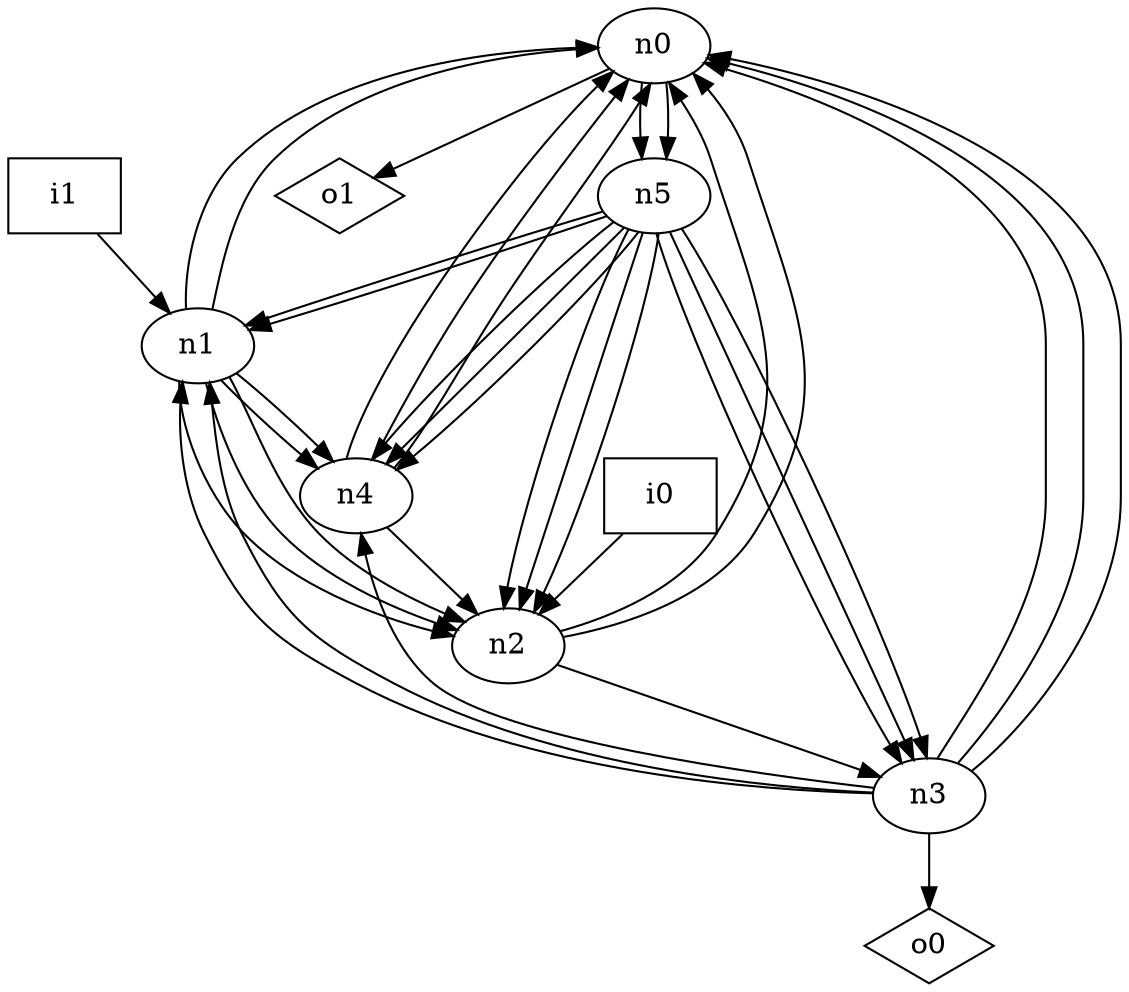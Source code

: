 digraph G {
n0 [label="n0"];
n1 [label="n1"];
n2 [label="n2"];
n3 [label="n3"];
n4 [label="n4"];
n5 [label="n5"];
n6 [label="i0",shape="box"];
n7 [label="i1",shape="box"];
n8 [label="o0",shape="diamond"];
n9 [label="o1",shape="diamond"];
n0 -> n5
n0 -> n5
n0 -> n9
n1 -> n0
n1 -> n0
n1 -> n2
n1 -> n2
n1 -> n2
n1 -> n4
n1 -> n4
n2 -> n0
n2 -> n0
n2 -> n3
n3 -> n0
n3 -> n0
n3 -> n0
n3 -> n1
n3 -> n1
n3 -> n4
n3 -> n8
n4 -> n0
n4 -> n0
n4 -> n0
n4 -> n2
n5 -> n1
n5 -> n1
n5 -> n2
n5 -> n2
n5 -> n2
n5 -> n3
n5 -> n3
n5 -> n3
n5 -> n4
n5 -> n4
n5 -> n4
n6 -> n2
n7 -> n1
}